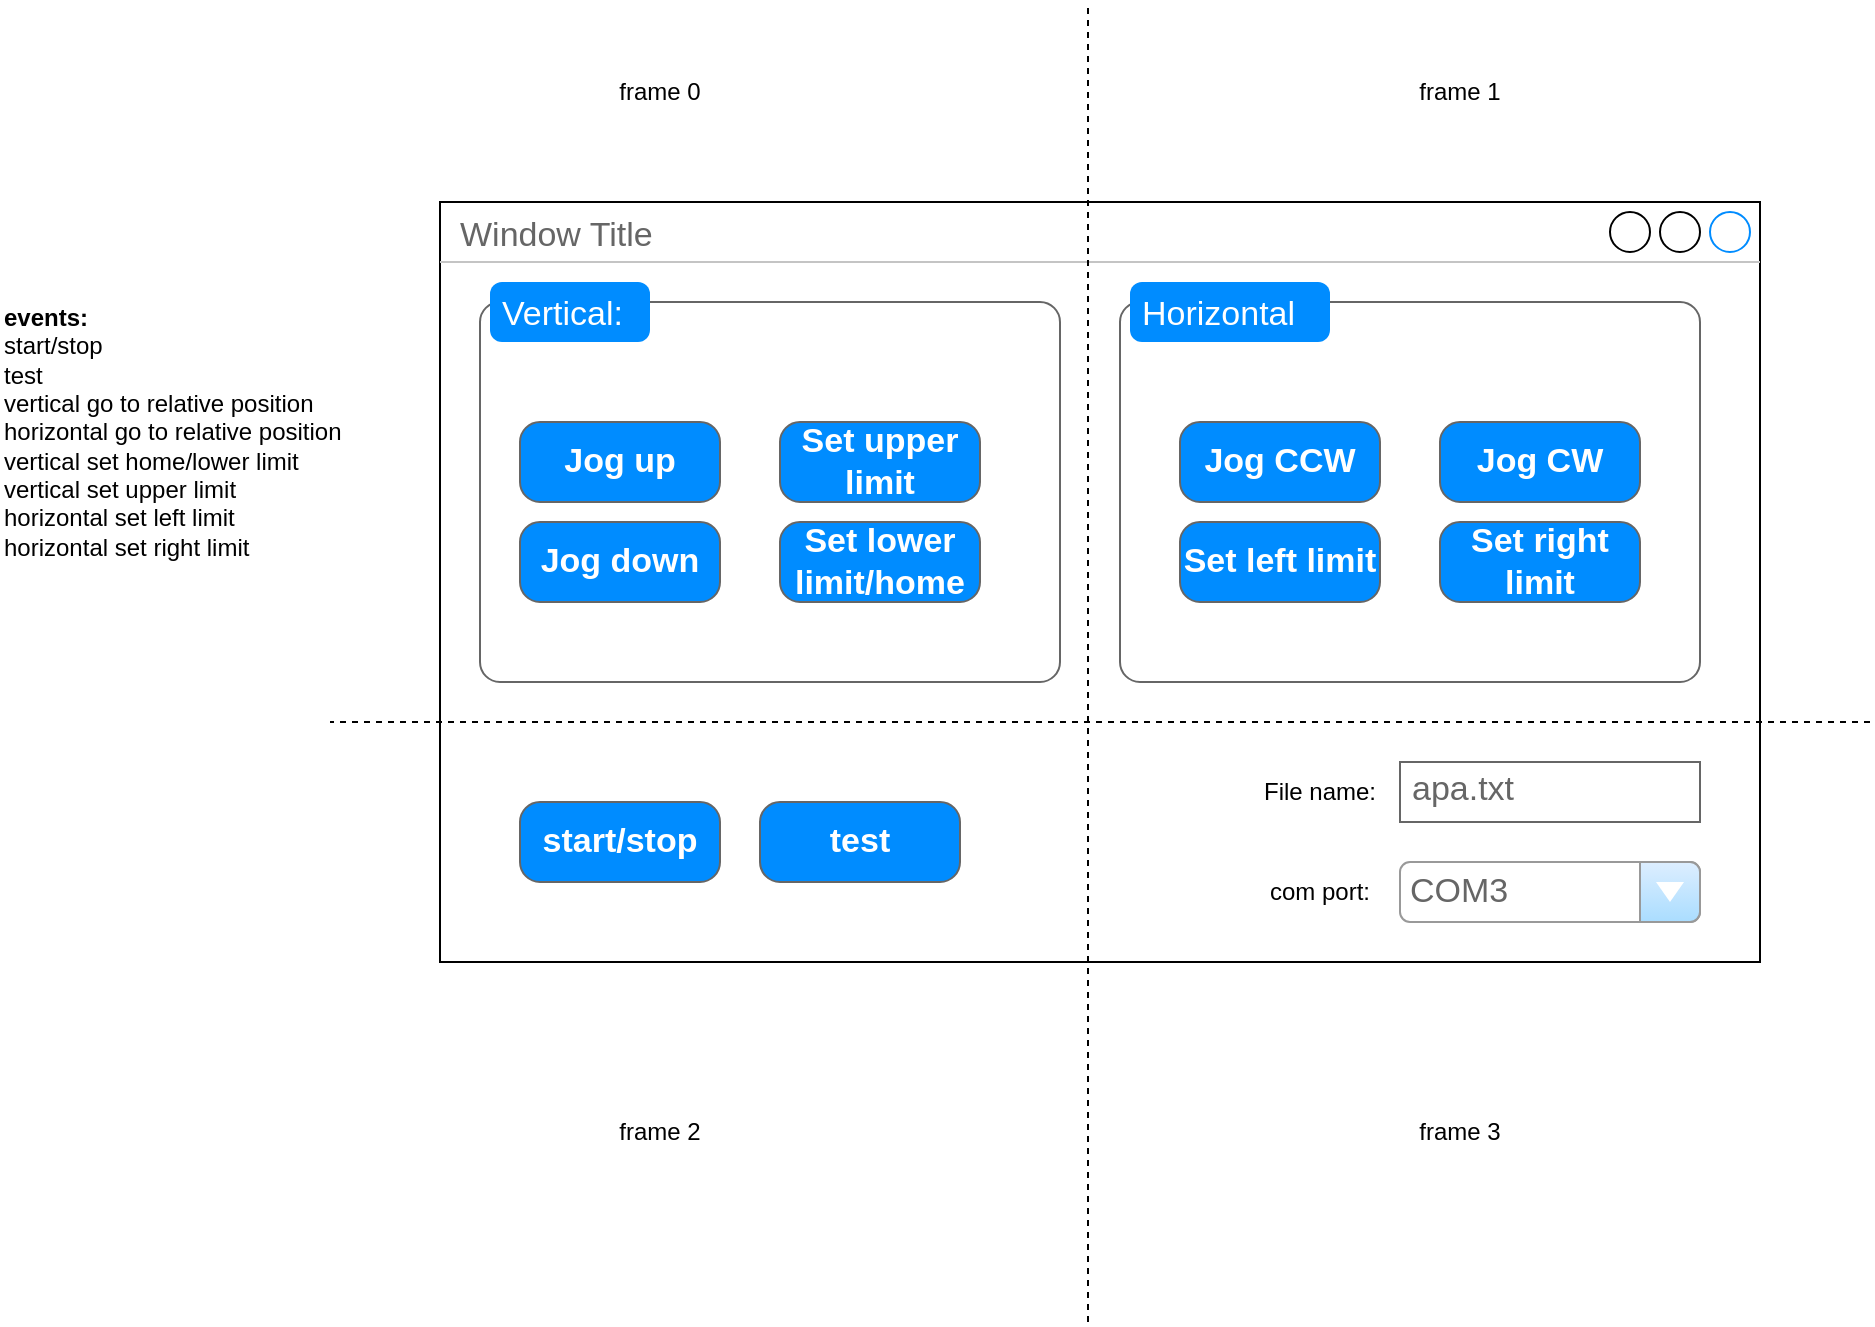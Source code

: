 <mxfile version="17.2.4" type="device"><diagram id="jx_IiuTHmSxpoeanYc7_" name="Page-1"><mxGraphModel dx="780" dy="847" grid="1" gridSize="10" guides="1" tooltips="1" connect="1" arrows="1" fold="1" page="1" pageScale="1" pageWidth="1169" pageHeight="827" math="0" shadow="0"><root><mxCell id="0"/><mxCell id="1" parent="0"/><mxCell id="5-NEYVvzZ8bzneJgLFtw-7" value="Window Title" style="strokeWidth=1;shadow=0;dashed=0;align=center;html=1;shape=mxgraph.mockup.containers.window;align=left;verticalAlign=top;spacingLeft=8;strokeColor2=#008cff;strokeColor3=#c4c4c4;fontColor=#666666;mainText=;fontSize=17;labelBackgroundColor=none;" parent="1" vertex="1"><mxGeometry x="260" y="160" width="660" height="380" as="geometry"/></mxCell><mxCell id="5-NEYVvzZ8bzneJgLFtw-8" value="COM3" style="strokeWidth=1;shadow=0;dashed=0;align=center;html=1;shape=mxgraph.mockup.forms.comboBox;strokeColor=#999999;fillColor=#ddeeff;align=left;fillColor2=#aaddff;mainText=;fontColor=#666666;fontSize=17;spacingLeft=3;" parent="1" vertex="1"><mxGeometry x="740" y="490" width="150" height="30" as="geometry"/></mxCell><mxCell id="5-NEYVvzZ8bzneJgLFtw-9" value="apa.txt" style="strokeWidth=1;shadow=0;dashed=0;align=center;html=1;shape=mxgraph.mockup.text.textBox;fontColor=#666666;align=left;fontSize=17;spacingLeft=4;spacingTop=-3;strokeColor=#666666;mainText=" parent="1" vertex="1"><mxGeometry x="740" y="440" width="150" height="30" as="geometry"/></mxCell><mxCell id="5-NEYVvzZ8bzneJgLFtw-10" value="" style="shape=mxgraph.mockup.containers.marginRect;rectMarginTop=10;strokeColor=#666666;strokeWidth=1;dashed=0;rounded=1;arcSize=5;recursiveResize=0;" parent="1" vertex="1"><mxGeometry x="280" y="200" width="290" height="200" as="geometry"/></mxCell><mxCell id="5-NEYVvzZ8bzneJgLFtw-11" value="Vertical:" style="shape=rect;strokeColor=none;fillColor=#008cff;strokeWidth=1;dashed=0;rounded=1;arcSize=20;fontColor=#ffffff;fontSize=17;spacing=2;spacingTop=-2;align=left;autosize=1;spacingLeft=4;resizeWidth=0;resizeHeight=0;perimeter=none;" parent="5-NEYVvzZ8bzneJgLFtw-10" vertex="1"><mxGeometry x="5" width="80" height="30" as="geometry"/></mxCell><mxCell id="5-NEYVvzZ8bzneJgLFtw-15" value="Jog up" style="strokeWidth=1;shadow=0;dashed=0;align=center;html=1;shape=mxgraph.mockup.buttons.button;strokeColor=#666666;fontColor=#ffffff;mainText=;buttonStyle=round;fontSize=17;fontStyle=1;fillColor=#008cff;whiteSpace=wrap;" parent="5-NEYVvzZ8bzneJgLFtw-10" vertex="1"><mxGeometry x="20" y="70" width="100" height="40" as="geometry"/></mxCell><mxCell id="5-NEYVvzZ8bzneJgLFtw-16" value="Jog down" style="strokeWidth=1;shadow=0;dashed=0;align=center;html=1;shape=mxgraph.mockup.buttons.button;strokeColor=#666666;fontColor=#ffffff;mainText=;buttonStyle=round;fontSize=17;fontStyle=1;fillColor=#008cff;whiteSpace=wrap;" parent="5-NEYVvzZ8bzneJgLFtw-10" vertex="1"><mxGeometry x="20" y="120" width="100" height="40" as="geometry"/></mxCell><mxCell id="5-NEYVvzZ8bzneJgLFtw-17" value="Set upper limit" style="strokeWidth=1;shadow=0;dashed=0;align=center;html=1;shape=mxgraph.mockup.buttons.button;strokeColor=#666666;fontColor=#ffffff;mainText=;buttonStyle=round;fontSize=17;fontStyle=1;fillColor=#008cff;whiteSpace=wrap;" parent="5-NEYVvzZ8bzneJgLFtw-10" vertex="1"><mxGeometry x="150" y="70" width="100" height="40" as="geometry"/></mxCell><mxCell id="5-NEYVvzZ8bzneJgLFtw-18" value="Set lower limit/home" style="strokeWidth=1;shadow=0;dashed=0;align=center;html=1;shape=mxgraph.mockup.buttons.button;strokeColor=#666666;fontColor=#ffffff;mainText=;buttonStyle=round;fontSize=17;fontStyle=1;fillColor=#008cff;whiteSpace=wrap;" parent="5-NEYVvzZ8bzneJgLFtw-10" vertex="1"><mxGeometry x="150" y="120" width="100" height="40" as="geometry"/></mxCell><mxCell id="5-NEYVvzZ8bzneJgLFtw-12" value="" style="shape=mxgraph.mockup.containers.marginRect;rectMarginTop=10;strokeColor=#666666;strokeWidth=1;dashed=0;rounded=1;arcSize=5;recursiveResize=0;" parent="1" vertex="1"><mxGeometry x="600" y="200" width="290" height="200" as="geometry"/></mxCell><mxCell id="5-NEYVvzZ8bzneJgLFtw-13" value="Horizontal" style="shape=rect;strokeColor=none;fillColor=#008cff;strokeWidth=1;dashed=0;rounded=1;arcSize=20;fontColor=#ffffff;fontSize=17;spacing=2;spacingTop=-2;align=left;autosize=1;spacingLeft=4;resizeWidth=0;resizeHeight=0;perimeter=none;" parent="5-NEYVvzZ8bzneJgLFtw-12" vertex="1"><mxGeometry x="5" width="100" height="30" as="geometry"/></mxCell><mxCell id="5-NEYVvzZ8bzneJgLFtw-19" value="Jog CW" style="strokeWidth=1;shadow=0;dashed=0;align=center;html=1;shape=mxgraph.mockup.buttons.button;strokeColor=#666666;fontColor=#ffffff;mainText=;buttonStyle=round;fontSize=17;fontStyle=1;fillColor=#008cff;whiteSpace=wrap;" parent="5-NEYVvzZ8bzneJgLFtw-12" vertex="1"><mxGeometry x="160" y="70" width="100" height="40" as="geometry"/></mxCell><mxCell id="5-NEYVvzZ8bzneJgLFtw-20" value="Jog CCW" style="strokeWidth=1;shadow=0;dashed=0;align=center;html=1;shape=mxgraph.mockup.buttons.button;strokeColor=#666666;fontColor=#ffffff;mainText=;buttonStyle=round;fontSize=17;fontStyle=1;fillColor=#008cff;whiteSpace=wrap;" parent="5-NEYVvzZ8bzneJgLFtw-12" vertex="1"><mxGeometry x="30" y="70" width="100" height="40" as="geometry"/></mxCell><mxCell id="AM_SDDVxzTfnkDQawwVW-1" value="Set right limit" style="strokeWidth=1;shadow=0;dashed=0;align=center;html=1;shape=mxgraph.mockup.buttons.button;strokeColor=#666666;fontColor=#ffffff;mainText=;buttonStyle=round;fontSize=17;fontStyle=1;fillColor=#008cff;whiteSpace=wrap;" vertex="1" parent="5-NEYVvzZ8bzneJgLFtw-12"><mxGeometry x="160" y="120" width="100" height="40" as="geometry"/></mxCell><mxCell id="AM_SDDVxzTfnkDQawwVW-2" value="Set left limit" style="strokeWidth=1;shadow=0;dashed=0;align=center;html=1;shape=mxgraph.mockup.buttons.button;strokeColor=#666666;fontColor=#ffffff;mainText=;buttonStyle=round;fontSize=17;fontStyle=1;fillColor=#008cff;whiteSpace=wrap;" vertex="1" parent="5-NEYVvzZ8bzneJgLFtw-12"><mxGeometry x="30" y="120" width="100" height="40" as="geometry"/></mxCell><mxCell id="5-NEYVvzZ8bzneJgLFtw-21" value="start/stop" style="strokeWidth=1;shadow=0;dashed=0;align=center;html=1;shape=mxgraph.mockup.buttons.button;strokeColor=#666666;fontColor=#ffffff;mainText=;buttonStyle=round;fontSize=17;fontStyle=1;fillColor=#008cff;whiteSpace=wrap;" parent="1" vertex="1"><mxGeometry x="300" y="460" width="100" height="40" as="geometry"/></mxCell><mxCell id="5-NEYVvzZ8bzneJgLFtw-23" value="File name:" style="text;html=1;strokeColor=none;fillColor=none;align=center;verticalAlign=middle;whiteSpace=wrap;rounded=0;" parent="1" vertex="1"><mxGeometry x="670" y="440" width="60" height="30" as="geometry"/></mxCell><mxCell id="5-NEYVvzZ8bzneJgLFtw-24" value="com port:" style="text;html=1;strokeColor=none;fillColor=none;align=center;verticalAlign=middle;whiteSpace=wrap;rounded=0;" parent="1" vertex="1"><mxGeometry x="670" y="490" width="60" height="30" as="geometry"/></mxCell><mxCell id="5-NEYVvzZ8bzneJgLFtw-25" value="" style="endArrow=none;dashed=1;html=1;rounded=0;" parent="1" edge="1"><mxGeometry width="50" height="50" relative="1" as="geometry"><mxPoint x="584" y="720" as="sourcePoint"/><mxPoint x="584" y="60" as="targetPoint"/></mxGeometry></mxCell><mxCell id="5-NEYVvzZ8bzneJgLFtw-26" value="" style="endArrow=none;dashed=1;html=1;rounded=0;" parent="1" edge="1"><mxGeometry width="50" height="50" relative="1" as="geometry"><mxPoint x="975" y="420" as="sourcePoint"/><mxPoint x="205" y="420" as="targetPoint"/></mxGeometry></mxCell><mxCell id="5-NEYVvzZ8bzneJgLFtw-27" value="frame 0" style="text;html=1;strokeColor=none;fillColor=none;align=center;verticalAlign=middle;whiteSpace=wrap;rounded=0;" parent="1" vertex="1"><mxGeometry x="340" y="90" width="60" height="30" as="geometry"/></mxCell><mxCell id="5-NEYVvzZ8bzneJgLFtw-28" value="frame 1" style="text;html=1;strokeColor=none;fillColor=none;align=center;verticalAlign=middle;whiteSpace=wrap;rounded=0;" parent="1" vertex="1"><mxGeometry x="740" y="90" width="60" height="30" as="geometry"/></mxCell><mxCell id="5-NEYVvzZ8bzneJgLFtw-29" value="frame 2" style="text;html=1;strokeColor=none;fillColor=none;align=center;verticalAlign=middle;whiteSpace=wrap;rounded=0;" parent="1" vertex="1"><mxGeometry x="340" y="610" width="60" height="30" as="geometry"/></mxCell><mxCell id="5-NEYVvzZ8bzneJgLFtw-30" value="frame 3" style="text;html=1;strokeColor=none;fillColor=none;align=center;verticalAlign=middle;whiteSpace=wrap;rounded=0;" parent="1" vertex="1"><mxGeometry x="740" y="610" width="60" height="30" as="geometry"/></mxCell><mxCell id="u3CR91puWjEgOhqYzxSt-1" value="test" style="strokeWidth=1;shadow=0;dashed=0;align=center;html=1;shape=mxgraph.mockup.buttons.button;strokeColor=#666666;fontColor=#ffffff;mainText=;buttonStyle=round;fontSize=17;fontStyle=1;fillColor=#008cff;whiteSpace=wrap;" parent="1" vertex="1"><mxGeometry x="420" y="460" width="100" height="40" as="geometry"/></mxCell><mxCell id="AM_SDDVxzTfnkDQawwVW-10" value="&lt;b&gt;events:&lt;/b&gt;&lt;br&gt;start/stop&lt;br&gt;test&lt;br&gt;vertical go to relative position&lt;br&gt;horizontal go to relative position&lt;br&gt;vertical set home/lower limit&lt;br&gt;vertical set upper limit&lt;br&gt;horizontal set left limit&lt;br&gt;horizontal set right limit" style="text;html=1;strokeColor=none;fillColor=none;align=left;verticalAlign=middle;whiteSpace=wrap;rounded=0;" vertex="1" parent="1"><mxGeometry x="40" y="260" width="240" height="30" as="geometry"/></mxCell></root></mxGraphModel></diagram></mxfile>